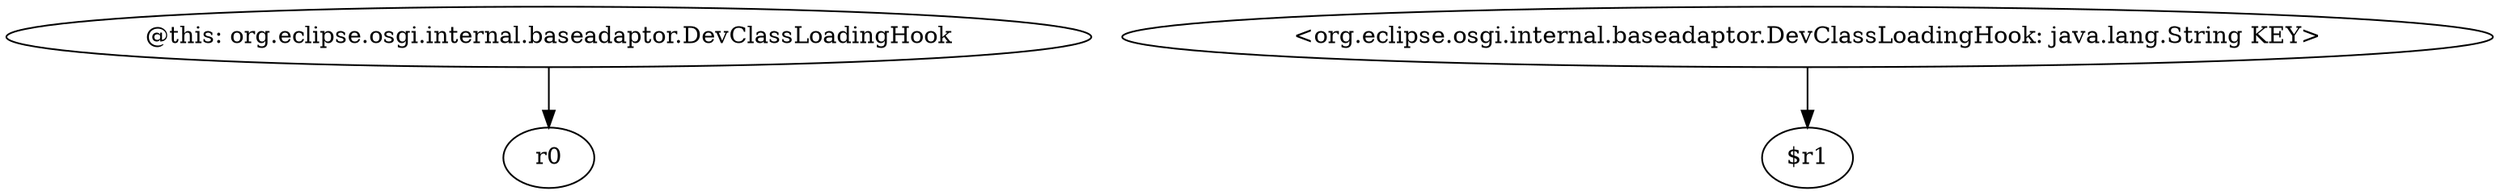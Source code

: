 digraph g {
0[label="@this: org.eclipse.osgi.internal.baseadaptor.DevClassLoadingHook"]
1[label="r0"]
0->1[label=""]
2[label="<org.eclipse.osgi.internal.baseadaptor.DevClassLoadingHook: java.lang.String KEY>"]
3[label="$r1"]
2->3[label=""]
}